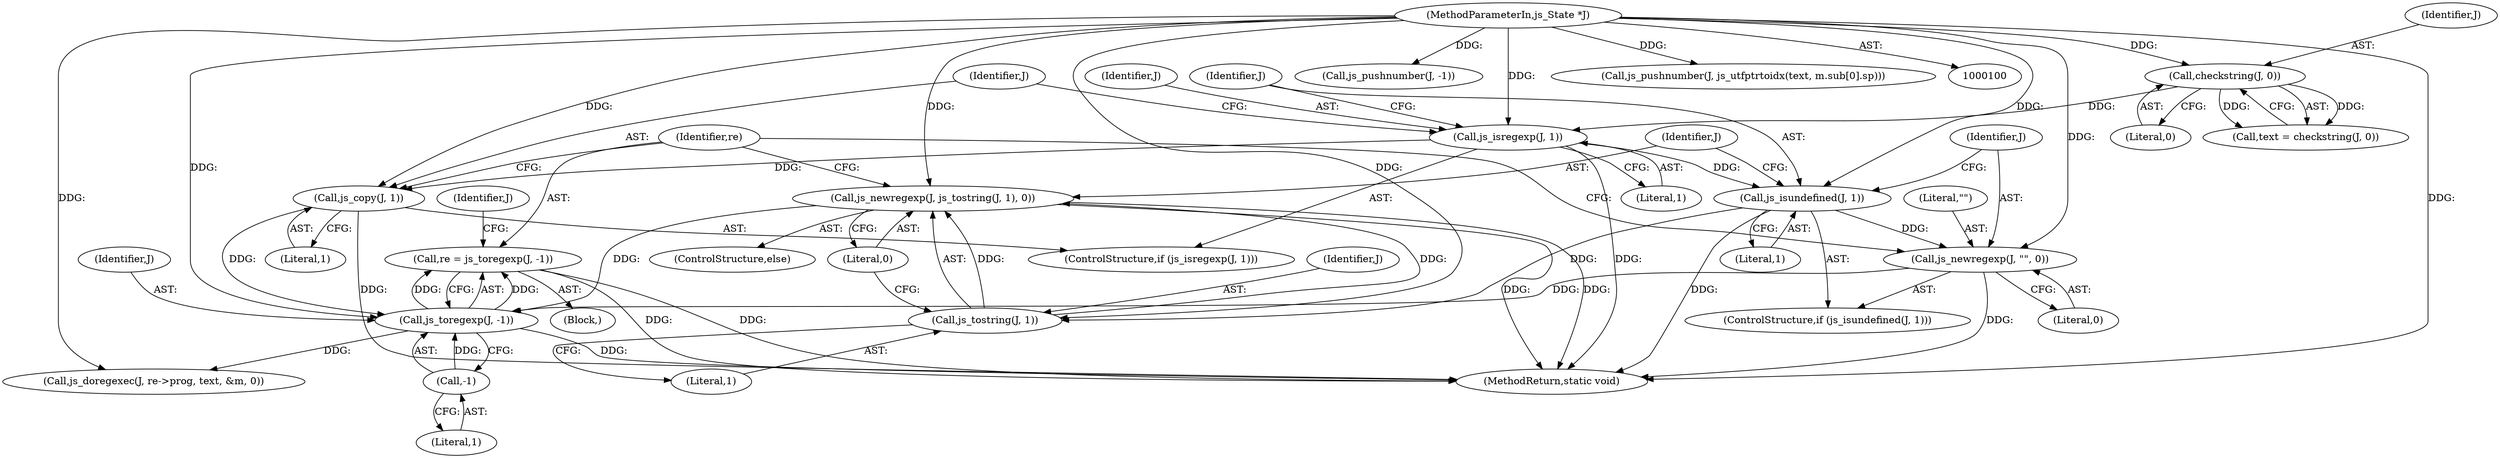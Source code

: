 digraph "0_mujs_00d4606c3baf813b7b1c176823b2729bf51002a2_3@pointer" {
"1000134" [label="(Call,re = js_toregexp(J, -1))"];
"1000136" [label="(Call,js_toregexp(J, -1))"];
"1000128" [label="(Call,js_newregexp(J, js_tostring(J, 1), 0))"];
"1000130" [label="(Call,js_tostring(J, 1))"];
"1000120" [label="(Call,js_isundefined(J, 1))"];
"1000112" [label="(Call,js_isregexp(J, 1))"];
"1000108" [label="(Call,checkstring(J, 0))"];
"1000101" [label="(MethodParameterIn,js_State *J)"];
"1000115" [label="(Call,js_copy(J, 1))"];
"1000123" [label="(Call,js_newregexp(J, \"\", 0))"];
"1000138" [label="(Call,-1)"];
"1000108" [label="(Call,checkstring(J, 0))"];
"1000116" [label="(Identifier,J)"];
"1000112" [label="(Call,js_isregexp(J, 1))"];
"1000114" [label="(Literal,1)"];
"1000126" [label="(Literal,0)"];
"1000131" [label="(Identifier,J)"];
"1000124" [label="(Identifier,J)"];
"1000163" [label="(Call,js_pushnumber(J, -1))"];
"1000129" [label="(Identifier,J)"];
"1000127" [label="(ControlStructure,else)"];
"1000102" [label="(Block,)"];
"1000138" [label="(Call,-1)"];
"1000142" [label="(Call,js_doregexec(J, re->prog, text, &m, 0))"];
"1000110" [label="(Literal,0)"];
"1000106" [label="(Call,text = checkstring(J, 0))"];
"1000134" [label="(Call,re = js_toregexp(J, -1))"];
"1000119" [label="(ControlStructure,if (js_isundefined(J, 1)))"];
"1000125" [label="(Literal,\"\")"];
"1000151" [label="(Call,js_pushnumber(J, js_utfptrtoidx(text, m.sub[0].sp)))"];
"1000130" [label="(Call,js_tostring(J, 1))"];
"1000133" [label="(Literal,0)"];
"1000135" [label="(Identifier,re)"];
"1000101" [label="(MethodParameterIn,js_State *J)"];
"1000117" [label="(Literal,1)"];
"1000123" [label="(Call,js_newregexp(J, \"\", 0))"];
"1000122" [label="(Literal,1)"];
"1000167" [label="(MethodReturn,static void)"];
"1000109" [label="(Identifier,J)"];
"1000115" [label="(Call,js_copy(J, 1))"];
"1000111" [label="(ControlStructure,if (js_isregexp(J, 1)))"];
"1000139" [label="(Literal,1)"];
"1000121" [label="(Identifier,J)"];
"1000132" [label="(Literal,1)"];
"1000137" [label="(Identifier,J)"];
"1000113" [label="(Identifier,J)"];
"1000128" [label="(Call,js_newregexp(J, js_tostring(J, 1), 0))"];
"1000136" [label="(Call,js_toregexp(J, -1))"];
"1000143" [label="(Identifier,J)"];
"1000120" [label="(Call,js_isundefined(J, 1))"];
"1000134" -> "1000102"  [label="AST: "];
"1000134" -> "1000136"  [label="CFG: "];
"1000135" -> "1000134"  [label="AST: "];
"1000136" -> "1000134"  [label="AST: "];
"1000143" -> "1000134"  [label="CFG: "];
"1000134" -> "1000167"  [label="DDG: "];
"1000134" -> "1000167"  [label="DDG: "];
"1000136" -> "1000134"  [label="DDG: "];
"1000136" -> "1000134"  [label="DDG: "];
"1000136" -> "1000138"  [label="CFG: "];
"1000137" -> "1000136"  [label="AST: "];
"1000138" -> "1000136"  [label="AST: "];
"1000136" -> "1000167"  [label="DDG: "];
"1000128" -> "1000136"  [label="DDG: "];
"1000115" -> "1000136"  [label="DDG: "];
"1000123" -> "1000136"  [label="DDG: "];
"1000101" -> "1000136"  [label="DDG: "];
"1000138" -> "1000136"  [label="DDG: "];
"1000136" -> "1000142"  [label="DDG: "];
"1000128" -> "1000127"  [label="AST: "];
"1000128" -> "1000133"  [label="CFG: "];
"1000129" -> "1000128"  [label="AST: "];
"1000130" -> "1000128"  [label="AST: "];
"1000133" -> "1000128"  [label="AST: "];
"1000135" -> "1000128"  [label="CFG: "];
"1000128" -> "1000167"  [label="DDG: "];
"1000128" -> "1000167"  [label="DDG: "];
"1000130" -> "1000128"  [label="DDG: "];
"1000130" -> "1000128"  [label="DDG: "];
"1000101" -> "1000128"  [label="DDG: "];
"1000130" -> "1000132"  [label="CFG: "];
"1000131" -> "1000130"  [label="AST: "];
"1000132" -> "1000130"  [label="AST: "];
"1000133" -> "1000130"  [label="CFG: "];
"1000120" -> "1000130"  [label="DDG: "];
"1000101" -> "1000130"  [label="DDG: "];
"1000120" -> "1000119"  [label="AST: "];
"1000120" -> "1000122"  [label="CFG: "];
"1000121" -> "1000120"  [label="AST: "];
"1000122" -> "1000120"  [label="AST: "];
"1000124" -> "1000120"  [label="CFG: "];
"1000129" -> "1000120"  [label="CFG: "];
"1000120" -> "1000167"  [label="DDG: "];
"1000112" -> "1000120"  [label="DDG: "];
"1000101" -> "1000120"  [label="DDG: "];
"1000120" -> "1000123"  [label="DDG: "];
"1000112" -> "1000111"  [label="AST: "];
"1000112" -> "1000114"  [label="CFG: "];
"1000113" -> "1000112"  [label="AST: "];
"1000114" -> "1000112"  [label="AST: "];
"1000116" -> "1000112"  [label="CFG: "];
"1000121" -> "1000112"  [label="CFG: "];
"1000112" -> "1000167"  [label="DDG: "];
"1000108" -> "1000112"  [label="DDG: "];
"1000101" -> "1000112"  [label="DDG: "];
"1000112" -> "1000115"  [label="DDG: "];
"1000108" -> "1000106"  [label="AST: "];
"1000108" -> "1000110"  [label="CFG: "];
"1000109" -> "1000108"  [label="AST: "];
"1000110" -> "1000108"  [label="AST: "];
"1000106" -> "1000108"  [label="CFG: "];
"1000108" -> "1000106"  [label="DDG: "];
"1000108" -> "1000106"  [label="DDG: "];
"1000101" -> "1000108"  [label="DDG: "];
"1000101" -> "1000100"  [label="AST: "];
"1000101" -> "1000167"  [label="DDG: "];
"1000101" -> "1000115"  [label="DDG: "];
"1000101" -> "1000123"  [label="DDG: "];
"1000101" -> "1000142"  [label="DDG: "];
"1000101" -> "1000151"  [label="DDG: "];
"1000101" -> "1000163"  [label="DDG: "];
"1000115" -> "1000111"  [label="AST: "];
"1000115" -> "1000117"  [label="CFG: "];
"1000116" -> "1000115"  [label="AST: "];
"1000117" -> "1000115"  [label="AST: "];
"1000135" -> "1000115"  [label="CFG: "];
"1000115" -> "1000167"  [label="DDG: "];
"1000123" -> "1000119"  [label="AST: "];
"1000123" -> "1000126"  [label="CFG: "];
"1000124" -> "1000123"  [label="AST: "];
"1000125" -> "1000123"  [label="AST: "];
"1000126" -> "1000123"  [label="AST: "];
"1000135" -> "1000123"  [label="CFG: "];
"1000123" -> "1000167"  [label="DDG: "];
"1000138" -> "1000139"  [label="CFG: "];
"1000139" -> "1000138"  [label="AST: "];
}
